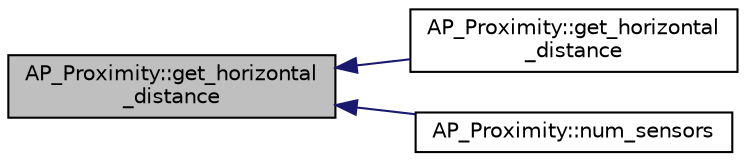 digraph "AP_Proximity::get_horizontal_distance"
{
 // INTERACTIVE_SVG=YES
  edge [fontname="Helvetica",fontsize="10",labelfontname="Helvetica",labelfontsize="10"];
  node [fontname="Helvetica",fontsize="10",shape=record];
  rankdir="LR";
  Node1 [label="AP_Proximity::get_horizontal\l_distance",height=0.2,width=0.4,color="black", fillcolor="grey75", style="filled", fontcolor="black"];
  Node1 -> Node2 [dir="back",color="midnightblue",fontsize="10",style="solid",fontname="Helvetica"];
  Node2 [label="AP_Proximity::get_horizontal\l_distance",height=0.2,width=0.4,color="black", fillcolor="white", style="filled",URL="$classAP__Proximity.html#a736d5b7e187af92711fb51e3efdd45d5"];
  Node1 -> Node3 [dir="back",color="midnightblue",fontsize="10",style="solid",fontname="Helvetica"];
  Node3 [label="AP_Proximity::num_sensors",height=0.2,width=0.4,color="black", fillcolor="white", style="filled",URL="$classAP__Proximity.html#aa4e5c5caf87c30f77d4173980544a15e"];
}
